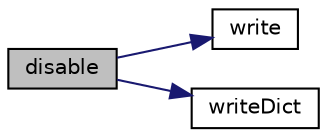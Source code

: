 digraph "disable"
{
  bgcolor="transparent";
  edge [fontname="Helvetica",fontsize="10",labelfontname="Helvetica",labelfontsize="10"];
  node [fontname="Helvetica",fontsize="10",shape=record];
  rankdir="LR";
  Node338 [label="disable",height=0.2,width=0.4,color="black", fillcolor="grey75", style="filled", fontcolor="black"];
  Node338 -> Node339 [color="midnightblue",fontsize="10",style="solid",fontname="Helvetica"];
  Node339 [label="write",height=0.2,width=0.4,color="black",URL="$a22369.html#a0f9d681a986a826fac5aed521d41e3b6",tooltip="Write. "];
  Node338 -> Node340 [color="midnightblue",fontsize="10",style="solid",fontname="Helvetica"];
  Node340 [label="writeDict",height=0.2,width=0.4,color="black",URL="$a22369.html#a3031259c27c17f47b5d9bffe0e694e7c",tooltip="Write dictionary. "];
}
